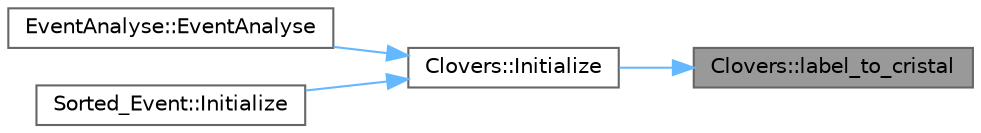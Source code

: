 digraph "Clovers::label_to_cristal"
{
 // LATEX_PDF_SIZE
  bgcolor="transparent";
  edge [fontname=Helvetica,fontsize=10,labelfontname=Helvetica,labelfontsize=10];
  node [fontname=Helvetica,fontsize=10,shape=box,height=0.2,width=0.4];
  rankdir="RL";
  Node1 [id="Node000001",label="Clovers::label_to_cristal",height=0.2,width=0.4,color="gray40", fillcolor="grey60", style="filled", fontcolor="black",tooltip=" "];
  Node1 -> Node2 [id="edge1_Node000001_Node000002",dir="back",color="steelblue1",style="solid",tooltip=" "];
  Node2 [id="Node000002",label="Clovers::Initialize",height=0.2,width=0.4,color="grey40", fillcolor="white", style="filled",URL="$class_clovers.html#accefdb9345b426ca37ff2d61dfee3487",tooltip=" "];
  Node2 -> Node3 [id="edge2_Node000002_Node000003",dir="back",color="steelblue1",style="solid",tooltip=" "];
  Node3 [id="Node000003",label="EventAnalyse::EventAnalyse",height=0.2,width=0.4,color="grey40", fillcolor="white", style="filled",URL="$class_event_analyse.html#ad1a958082173e421e93221ce6759c850",tooltip=" "];
  Node2 -> Node4 [id="edge3_Node000002_Node000004",dir="back",color="steelblue1",style="solid",tooltip=" "];
  Node4 [id="Node000004",label="Sorted_Event::Initialize",height=0.2,width=0.4,color="grey40", fillcolor="white", style="filled",URL="$class_sorted___event.html#a0c2d3980ba5e8ffb7398c53b846d7592",tooltip=" "];
}
